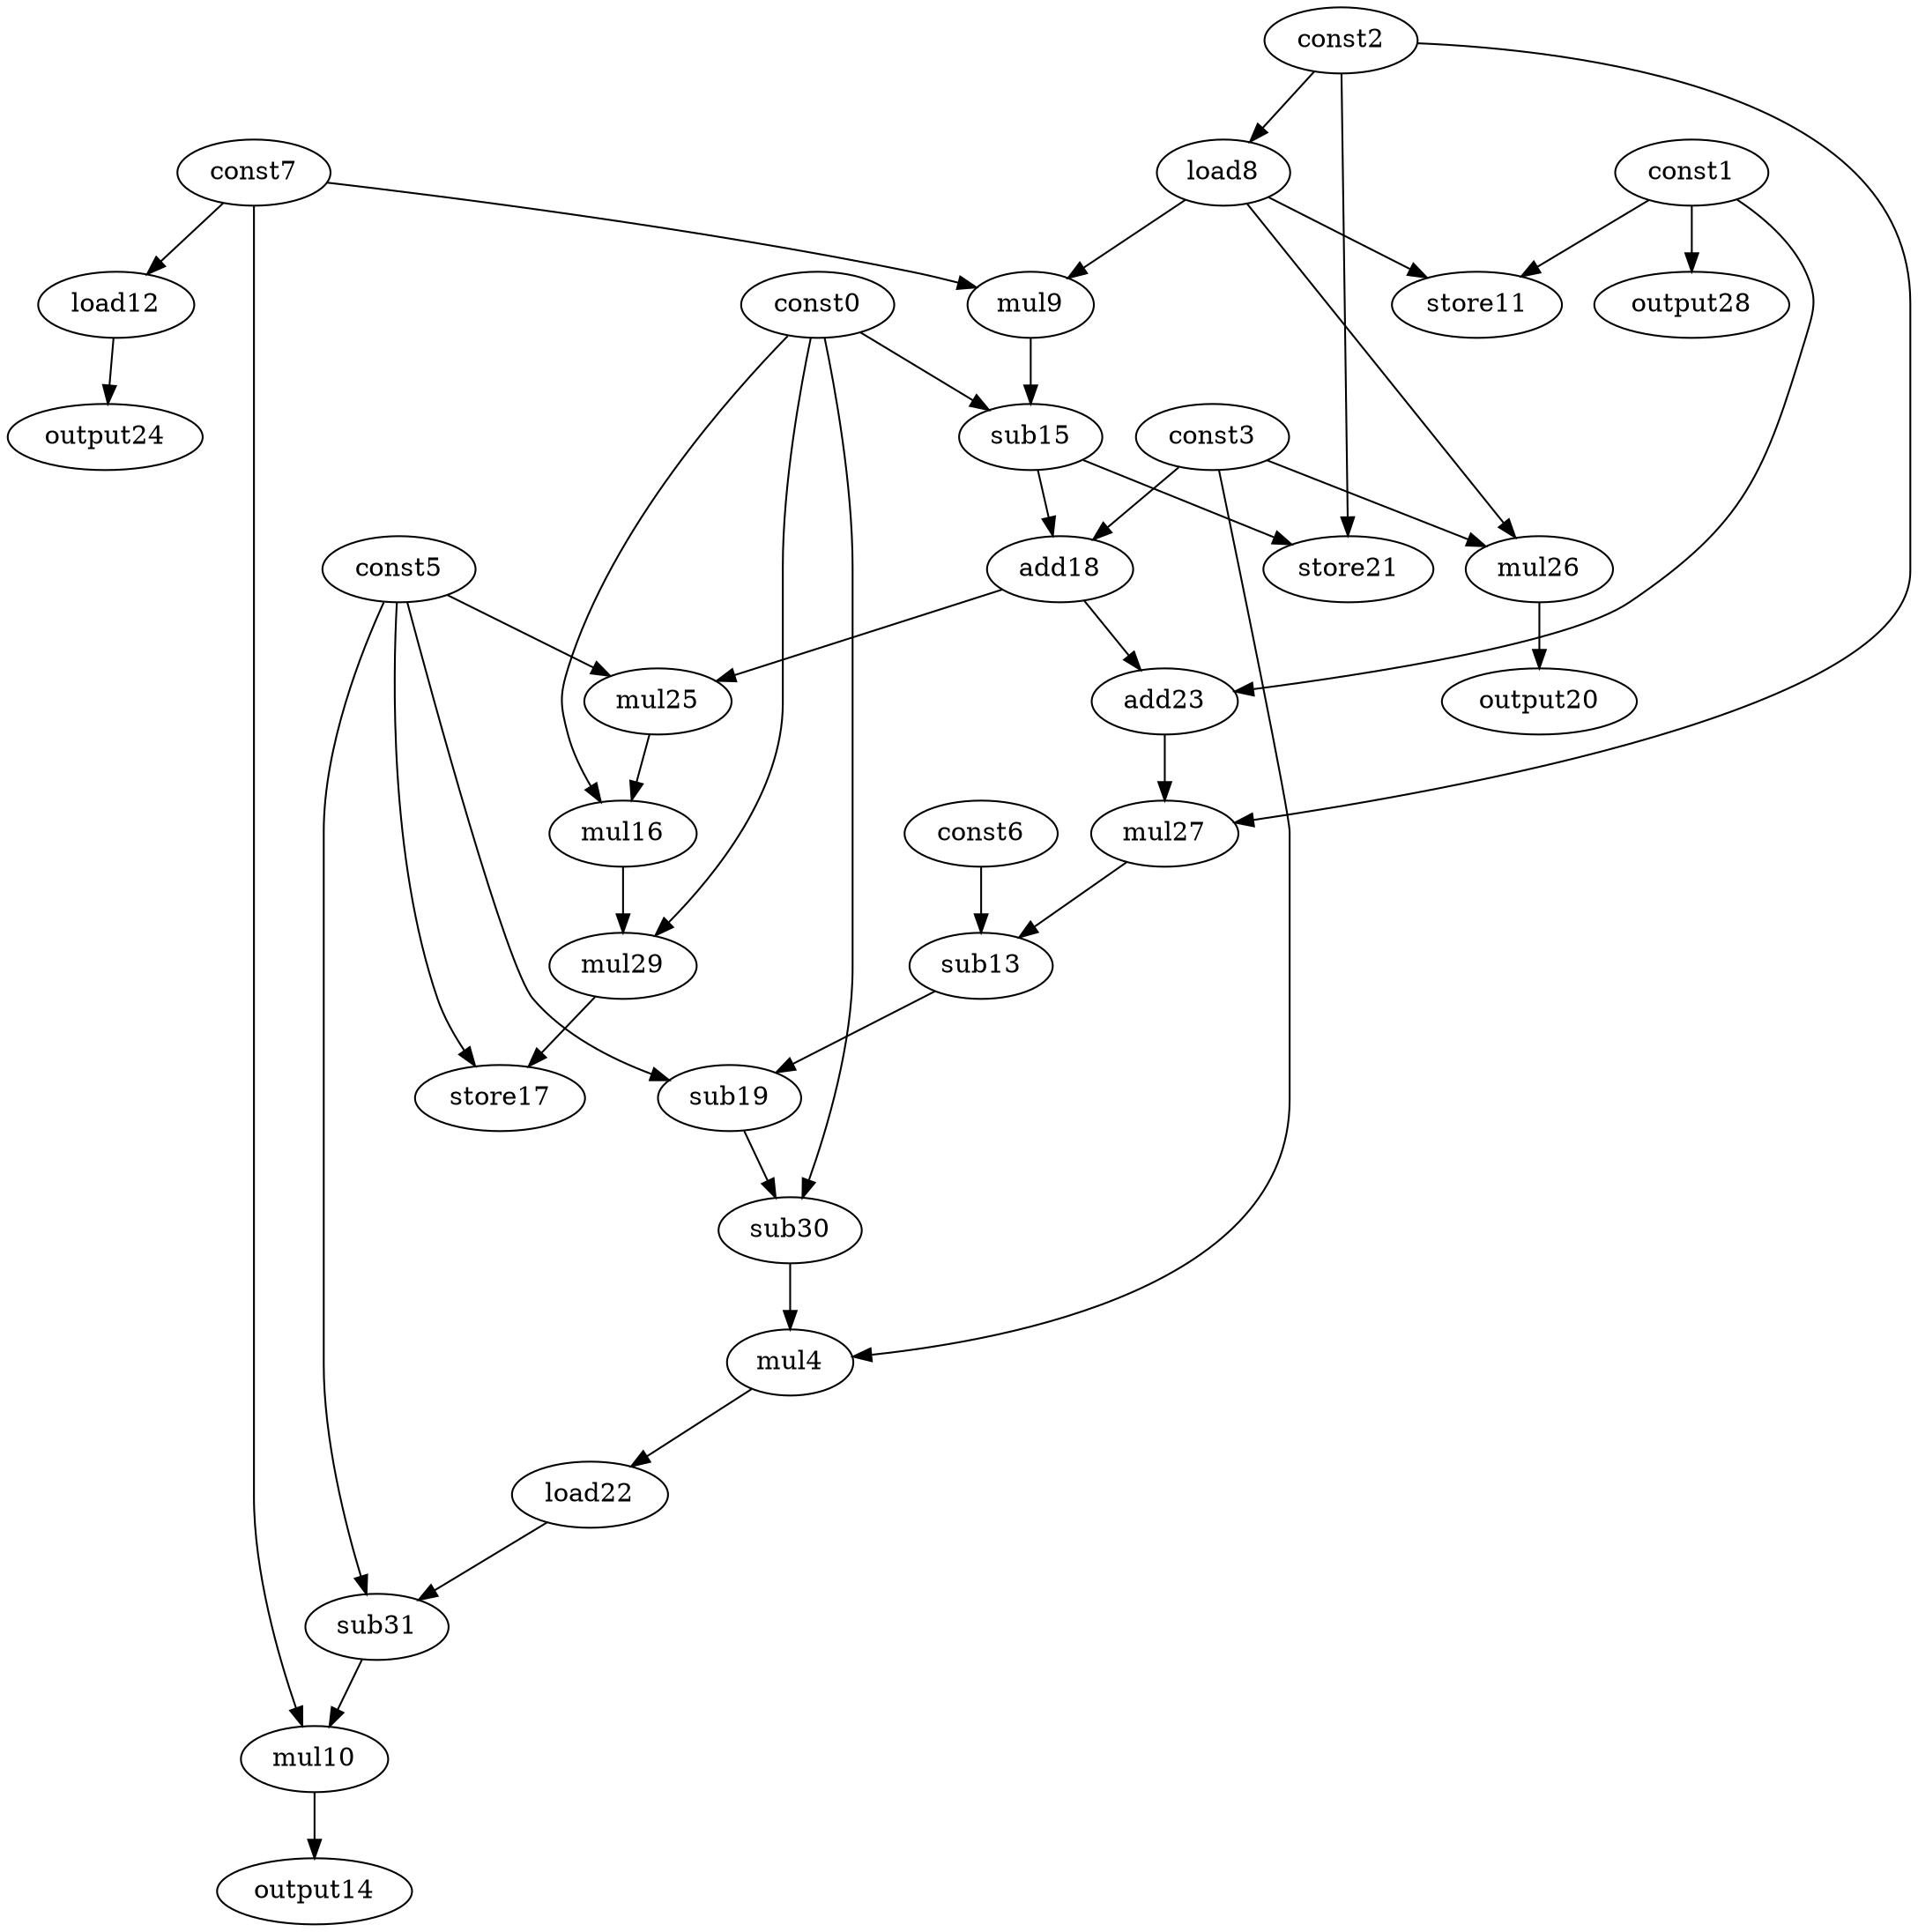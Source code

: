 digraph G { 
const0[opcode=const]; 
const1[opcode=const]; 
const2[opcode=const]; 
const3[opcode=const]; 
mul4[opcode=mul]; 
const5[opcode=const]; 
const6[opcode=const]; 
const7[opcode=const]; 
load8[opcode=load]; 
mul9[opcode=mul]; 
mul10[opcode=mul]; 
store11[opcode=store]; 
load12[opcode=load]; 
sub13[opcode=sub]; 
output14[opcode=output]; 
sub15[opcode=sub]; 
mul16[opcode=mul]; 
store17[opcode=store]; 
add18[opcode=add]; 
sub19[opcode=sub]; 
output20[opcode=output]; 
store21[opcode=store]; 
load22[opcode=load]; 
add23[opcode=add]; 
output24[opcode=output]; 
mul25[opcode=mul]; 
mul26[opcode=mul]; 
mul27[opcode=mul]; 
output28[opcode=output]; 
mul29[opcode=mul]; 
sub30[opcode=sub]; 
sub31[opcode=sub]; 
const2->load8[operand=0];
const7->load12[operand=0];
const1->output28[operand=0];
load8->mul9[operand=0];
const7->mul9[operand=1];
load8->store11[operand=0];
const1->store11[operand=1];
load12->output24[operand=0];
load8->mul26[operand=0];
const3->mul26[operand=1];
const0->sub15[operand=0];
mul9->sub15[operand=1];
mul26->output20[operand=0];
const3->add18[operand=0];
sub15->add18[operand=1];
const2->store21[operand=0];
sub15->store21[operand=1];
const1->add23[operand=0];
add18->add23[operand=1];
add18->mul25[operand=0];
const5->mul25[operand=1];
const0->mul16[operand=0];
mul25->mul16[operand=1];
const2->mul27[operand=0];
add23->mul27[operand=1];
mul27->sub13[operand=0];
const6->sub13[operand=1];
mul16->mul29[operand=0];
const0->mul29[operand=1];
const5->store17[operand=0];
mul29->store17[operand=1];
const5->sub19[operand=0];
sub13->sub19[operand=1];
const0->sub30[operand=0];
sub19->sub30[operand=1];
const3->mul4[operand=0];
sub30->mul4[operand=1];
mul4->load22[operand=0];
const5->sub31[operand=0];
load22->sub31[operand=1];
sub31->mul10[operand=0];
const7->mul10[operand=1];
mul10->output14[operand=0];
}
